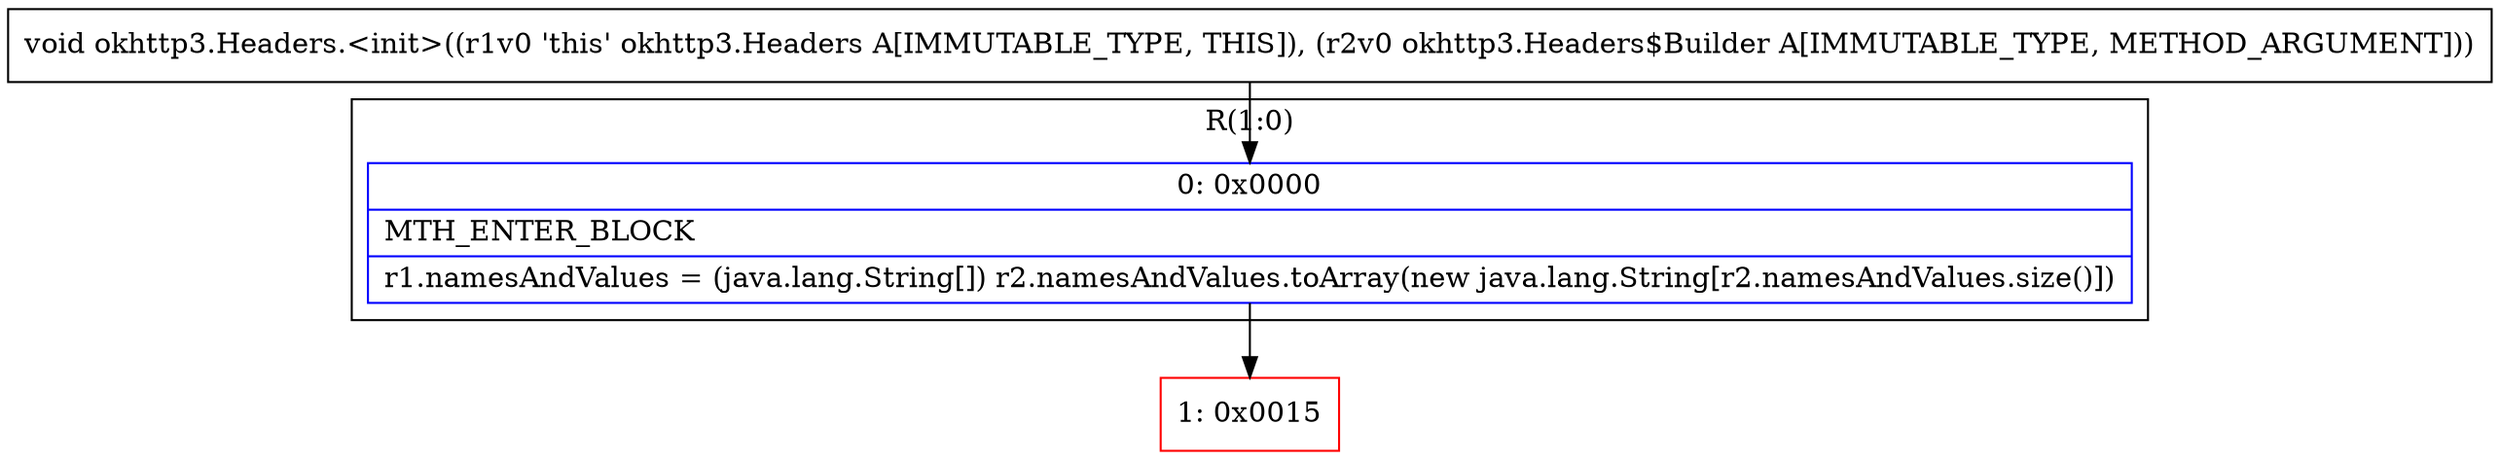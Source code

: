 digraph "CFG forokhttp3.Headers.\<init\>(Lokhttp3\/Headers$Builder;)V" {
subgraph cluster_Region_2058279536 {
label = "R(1:0)";
node [shape=record,color=blue];
Node_0 [shape=record,label="{0\:\ 0x0000|MTH_ENTER_BLOCK\l|r1.namesAndValues = (java.lang.String[]) r2.namesAndValues.toArray(new java.lang.String[r2.namesAndValues.size()])\l}"];
}
Node_1 [shape=record,color=red,label="{1\:\ 0x0015}"];
MethodNode[shape=record,label="{void okhttp3.Headers.\<init\>((r1v0 'this' okhttp3.Headers A[IMMUTABLE_TYPE, THIS]), (r2v0 okhttp3.Headers$Builder A[IMMUTABLE_TYPE, METHOD_ARGUMENT])) }"];
MethodNode -> Node_0;
Node_0 -> Node_1;
}

